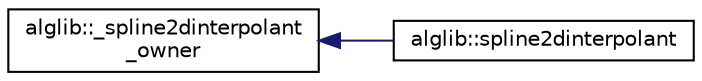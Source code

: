 digraph "Graphical Class Hierarchy"
{
  edge [fontname="Helvetica",fontsize="10",labelfontname="Helvetica",labelfontsize="10"];
  node [fontname="Helvetica",fontsize="10",shape=record];
  rankdir="LR";
  Node0 [label="alglib::_spline2dinterpolant\l_owner",height=0.2,width=0.4,color="black", fillcolor="white", style="filled",URL="$classalglib_1_1__spline2dinterpolant__owner.html"];
  Node0 -> Node1 [dir="back",color="midnightblue",fontsize="10",style="solid",fontname="Helvetica"];
  Node1 [label="alglib::spline2dinterpolant",height=0.2,width=0.4,color="black", fillcolor="white", style="filled",URL="$classalglib_1_1spline2dinterpolant.html"];
}
